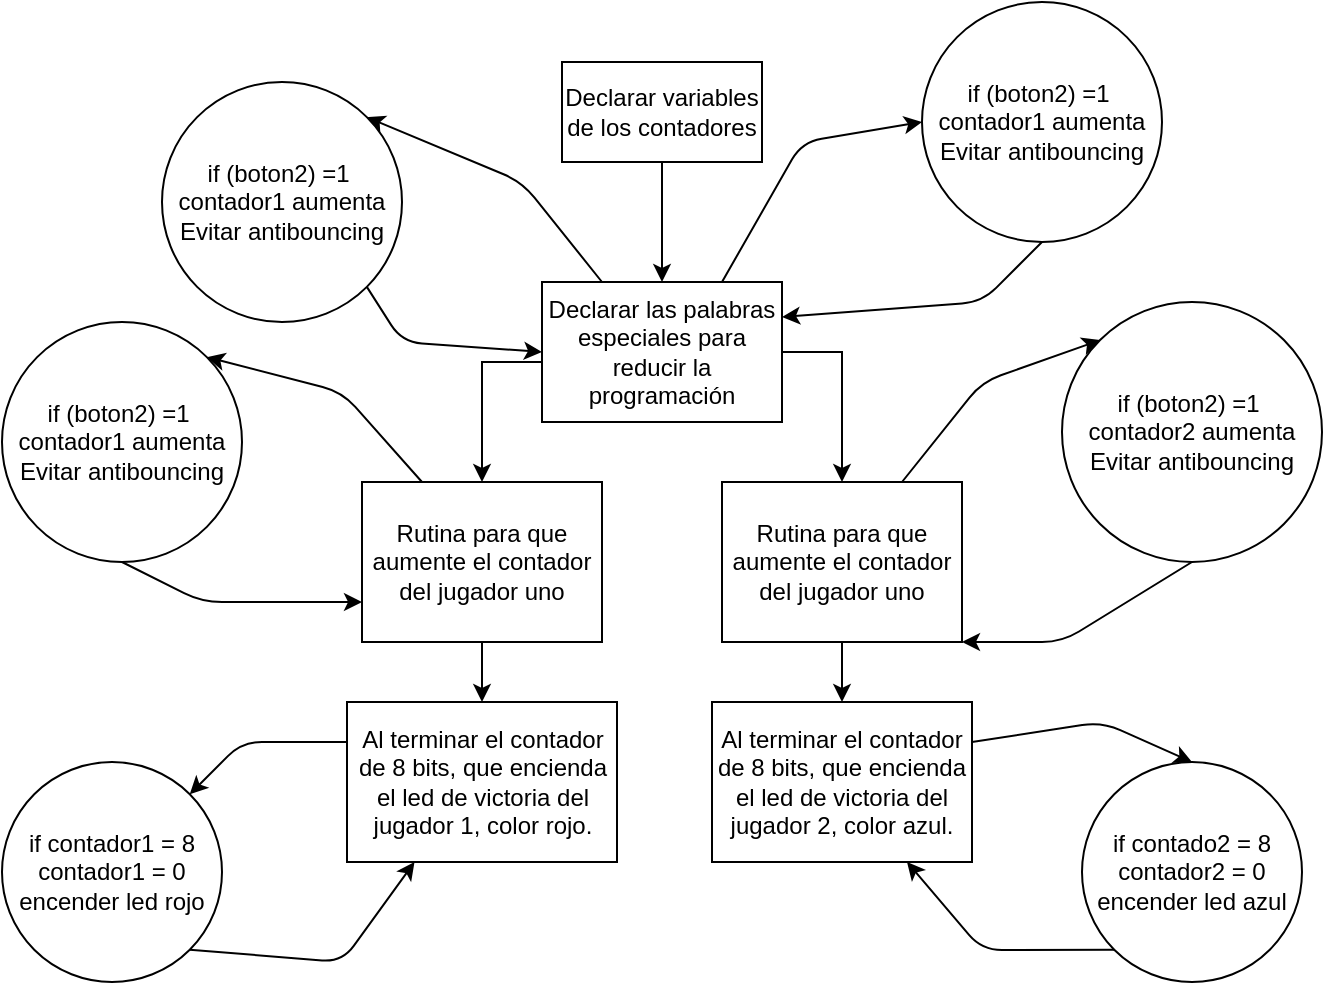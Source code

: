<mxfile version="14.4.9" type="device"><diagram id="HVsR-F4JolmmuYOkAc_8" name="Page-1"><mxGraphModel dx="1038" dy="588" grid="1" gridSize="10" guides="1" tooltips="1" connect="1" arrows="1" fold="1" page="1" pageScale="1" pageWidth="850" pageHeight="1100" math="0" shadow="0"><root><mxCell id="0"/><mxCell id="1" parent="0"/><mxCell id="gV4B1bB1ueOcIet-rzA6-14" value="" style="edgeStyle=orthogonalEdgeStyle;rounded=0;orthogonalLoop=1;jettySize=auto;html=1;" edge="1" parent="1" source="gV4B1bB1ueOcIet-rzA6-1" target="gV4B1bB1ueOcIet-rzA6-2"><mxGeometry relative="1" as="geometry"/></mxCell><mxCell id="gV4B1bB1ueOcIet-rzA6-1" value="Declarar variables de los contadores" style="rounded=0;whiteSpace=wrap;html=1;" vertex="1" parent="1"><mxGeometry x="310" y="210" width="100" height="50" as="geometry"/></mxCell><mxCell id="gV4B1bB1ueOcIet-rzA6-5" style="edgeStyle=orthogonalEdgeStyle;rounded=0;orthogonalLoop=1;jettySize=auto;html=1;entryX=0.5;entryY=0;entryDx=0;entryDy=0;" edge="1" parent="1" source="gV4B1bB1ueOcIet-rzA6-2" target="gV4B1bB1ueOcIet-rzA6-3"><mxGeometry relative="1" as="geometry"><Array as="points"><mxPoint x="270" y="360"/></Array></mxGeometry></mxCell><mxCell id="gV4B1bB1ueOcIet-rzA6-6" style="edgeStyle=orthogonalEdgeStyle;rounded=0;orthogonalLoop=1;jettySize=auto;html=1;" edge="1" parent="1" source="gV4B1bB1ueOcIet-rzA6-2" target="gV4B1bB1ueOcIet-rzA6-4"><mxGeometry relative="1" as="geometry"><Array as="points"><mxPoint x="450" y="355"/></Array></mxGeometry></mxCell><mxCell id="gV4B1bB1ueOcIet-rzA6-2" value="Declarar las palabras especiales para reducir la programación" style="rounded=0;whiteSpace=wrap;html=1;" vertex="1" parent="1"><mxGeometry x="300" y="320" width="120" height="70" as="geometry"/></mxCell><mxCell id="gV4B1bB1ueOcIet-rzA6-12" value="" style="edgeStyle=orthogonalEdgeStyle;rounded=0;orthogonalLoop=1;jettySize=auto;html=1;" edge="1" parent="1" source="gV4B1bB1ueOcIet-rzA6-3" target="gV4B1bB1ueOcIet-rzA6-11"><mxGeometry relative="1" as="geometry"/></mxCell><mxCell id="gV4B1bB1ueOcIet-rzA6-3" value="Rutina para que aumente el contador del jugador uno" style="rounded=0;whiteSpace=wrap;html=1;" vertex="1" parent="1"><mxGeometry x="210" y="420" width="120" height="80" as="geometry"/></mxCell><mxCell id="gV4B1bB1ueOcIet-rzA6-13" value="" style="edgeStyle=orthogonalEdgeStyle;rounded=0;orthogonalLoop=1;jettySize=auto;html=1;" edge="1" parent="1" source="gV4B1bB1ueOcIet-rzA6-4" target="gV4B1bB1ueOcIet-rzA6-7"><mxGeometry relative="1" as="geometry"/></mxCell><mxCell id="gV4B1bB1ueOcIet-rzA6-4" value="Rutina para que aumente el contador del jugador uno" style="rounded=0;whiteSpace=wrap;html=1;" vertex="1" parent="1"><mxGeometry x="390" y="420" width="120" height="80" as="geometry"/></mxCell><mxCell id="gV4B1bB1ueOcIet-rzA6-7" value="&lt;span&gt;Al terminar el contador de 8 bits, que encienda el led de victoria del jugador 2, color azul.&lt;/span&gt;" style="rounded=0;whiteSpace=wrap;html=1;" vertex="1" parent="1"><mxGeometry x="385" y="530" width="130" height="80" as="geometry"/></mxCell><mxCell id="gV4B1bB1ueOcIet-rzA6-11" value="Al terminar el contador de 8 bits, que encienda el led de victoria del jugador 1, color rojo." style="rounded=0;whiteSpace=wrap;html=1;" vertex="1" parent="1"><mxGeometry x="202.5" y="530" width="135" height="80" as="geometry"/></mxCell><mxCell id="gV4B1bB1ueOcIet-rzA6-15" value="if (boton2) =1&amp;nbsp;&lt;br&gt;contador1 aumenta&lt;br&gt;Evitar antibouncing" style="ellipse;whiteSpace=wrap;html=1;aspect=fixed;" vertex="1" parent="1"><mxGeometry x="30" y="340" width="120" height="120" as="geometry"/></mxCell><mxCell id="gV4B1bB1ueOcIet-rzA6-16" value="&lt;span&gt;if (boton2) =1&amp;nbsp;&lt;/span&gt;&lt;br&gt;&lt;span&gt;contador2 aumenta&lt;/span&gt;&lt;br&gt;&lt;span&gt;Evitar antibouncing&lt;/span&gt;" style="ellipse;whiteSpace=wrap;html=1;aspect=fixed;" vertex="1" parent="1"><mxGeometry x="560" y="330" width="130" height="130" as="geometry"/></mxCell><mxCell id="gV4B1bB1ueOcIet-rzA6-17" value="" style="endArrow=classic;html=1;exitX=0.75;exitY=0;exitDx=0;exitDy=0;entryX=0;entryY=0;entryDx=0;entryDy=0;" edge="1" parent="1" source="gV4B1bB1ueOcIet-rzA6-4" target="gV4B1bB1ueOcIet-rzA6-16"><mxGeometry width="50" height="50" relative="1" as="geometry"><mxPoint x="400" y="540" as="sourcePoint"/><mxPoint x="450" y="490" as="targetPoint"/><Array as="points"><mxPoint x="520" y="370"/></Array></mxGeometry></mxCell><mxCell id="gV4B1bB1ueOcIet-rzA6-18" value="" style="endArrow=classic;html=1;exitX=0.5;exitY=1;exitDx=0;exitDy=0;entryX=1;entryY=1;entryDx=0;entryDy=0;" edge="1" parent="1" source="gV4B1bB1ueOcIet-rzA6-16" target="gV4B1bB1ueOcIet-rzA6-4"><mxGeometry width="50" height="50" relative="1" as="geometry"><mxPoint x="490" y="430" as="sourcePoint"/><mxPoint x="584.645" y="384.645" as="targetPoint"/><Array as="points"><mxPoint x="560" y="500"/></Array></mxGeometry></mxCell><mxCell id="gV4B1bB1ueOcIet-rzA6-20" value="" style="endArrow=classic;html=1;exitX=0.25;exitY=0;exitDx=0;exitDy=0;entryX=1;entryY=0;entryDx=0;entryDy=0;" edge="1" parent="1" source="gV4B1bB1ueOcIet-rzA6-3" target="gV4B1bB1ueOcIet-rzA6-15"><mxGeometry width="50" height="50" relative="1" as="geometry"><mxPoint x="490" y="430" as="sourcePoint"/><mxPoint x="584.645" y="384.645" as="targetPoint"/><Array as="points"><mxPoint x="200" y="375"/></Array></mxGeometry></mxCell><mxCell id="gV4B1bB1ueOcIet-rzA6-23" value="&lt;span&gt;if contador1 = 8&lt;/span&gt;&lt;br&gt;&lt;span&gt;contador1 = 0&lt;br&gt;encender led rojo&lt;br&gt;&lt;/span&gt;" style="ellipse;whiteSpace=wrap;html=1;aspect=fixed;" vertex="1" parent="1"><mxGeometry x="30" y="560" width="110" height="110" as="geometry"/></mxCell><mxCell id="gV4B1bB1ueOcIet-rzA6-24" value="&lt;span&gt;if contado2 = 8&lt;/span&gt;&lt;br&gt;&lt;span&gt;contador2 = 0&lt;br&gt;encender led azul&lt;br&gt;&lt;/span&gt;" style="ellipse;whiteSpace=wrap;html=1;aspect=fixed;" vertex="1" parent="1"><mxGeometry x="570" y="560" width="110" height="110" as="geometry"/></mxCell><mxCell id="gV4B1bB1ueOcIet-rzA6-25" value="" style="endArrow=classic;html=1;exitX=1;exitY=0.25;exitDx=0;exitDy=0;entryX=0.5;entryY=0;entryDx=0;entryDy=0;" edge="1" parent="1" source="gV4B1bB1ueOcIet-rzA6-7" target="gV4B1bB1ueOcIet-rzA6-24"><mxGeometry width="50" height="50" relative="1" as="geometry"><mxPoint x="400" y="490" as="sourcePoint"/><mxPoint x="450" y="440" as="targetPoint"/><Array as="points"><mxPoint x="580" y="540"/></Array></mxGeometry></mxCell><mxCell id="gV4B1bB1ueOcIet-rzA6-27" value="" style="endArrow=classic;html=1;entryX=1;entryY=0;entryDx=0;entryDy=0;exitX=0;exitY=0.25;exitDx=0;exitDy=0;" edge="1" parent="1" source="gV4B1bB1ueOcIet-rzA6-11" target="gV4B1bB1ueOcIet-rzA6-23"><mxGeometry width="50" height="50" relative="1" as="geometry"><mxPoint x="400" y="490" as="sourcePoint"/><mxPoint x="320" y="510" as="targetPoint"/><Array as="points"><mxPoint x="150" y="550"/></Array></mxGeometry></mxCell><mxCell id="gV4B1bB1ueOcIet-rzA6-29" value="if (boton2) =1&amp;nbsp;&lt;br&gt;contador1 aumenta&lt;br&gt;Evitar antibouncing" style="ellipse;whiteSpace=wrap;html=1;aspect=fixed;" vertex="1" parent="1"><mxGeometry x="110" y="220" width="120" height="120" as="geometry"/></mxCell><mxCell id="gV4B1bB1ueOcIet-rzA6-31" value="" style="endArrow=classic;html=1;exitX=0.25;exitY=0;exitDx=0;exitDy=0;entryX=1;entryY=0;entryDx=0;entryDy=0;" edge="1" parent="1" target="gV4B1bB1ueOcIet-rzA6-29" source="gV4B1bB1ueOcIet-rzA6-2"><mxGeometry width="50" height="50" relative="1" as="geometry"><mxPoint x="340" y="290" as="sourcePoint"/><mxPoint x="674.645" y="254.645" as="targetPoint"/><Array as="points"><mxPoint x="290" y="270"/></Array></mxGeometry></mxCell><mxCell id="gV4B1bB1ueOcIet-rzA6-32" value="" style="endArrow=classic;html=1;exitX=0;exitY=1;exitDx=0;exitDy=0;entryX=0.75;entryY=1;entryDx=0;entryDy=0;" edge="1" parent="1" source="gV4B1bB1ueOcIet-rzA6-24" target="gV4B1bB1ueOcIet-rzA6-7"><mxGeometry width="50" height="50" relative="1" as="geometry"><mxPoint x="400" y="490" as="sourcePoint"/><mxPoint x="450" y="440" as="targetPoint"/><Array as="points"><mxPoint x="520" y="654"/></Array></mxGeometry></mxCell><mxCell id="gV4B1bB1ueOcIet-rzA6-33" value="" style="endArrow=classic;html=1;entryX=0.25;entryY=1;entryDx=0;entryDy=0;exitX=1;exitY=1;exitDx=0;exitDy=0;" edge="1" parent="1" source="gV4B1bB1ueOcIet-rzA6-23" target="gV4B1bB1ueOcIet-rzA6-11"><mxGeometry width="50" height="50" relative="1" as="geometry"><mxPoint x="400" y="490" as="sourcePoint"/><mxPoint x="450" y="440" as="targetPoint"/><Array as="points"><mxPoint x="200" y="660"/></Array></mxGeometry></mxCell><mxCell id="gV4B1bB1ueOcIet-rzA6-34" value="" style="endArrow=classic;html=1;entryX=0;entryY=0.75;entryDx=0;entryDy=0;exitX=0.5;exitY=1;exitDx=0;exitDy=0;" edge="1" parent="1" source="gV4B1bB1ueOcIet-rzA6-15" target="gV4B1bB1ueOcIet-rzA6-3"><mxGeometry width="50" height="50" relative="1" as="geometry"><mxPoint x="400" y="490" as="sourcePoint"/><mxPoint x="450" y="440" as="targetPoint"/><Array as="points"><mxPoint x="130" y="480"/></Array></mxGeometry></mxCell><mxCell id="gV4B1bB1ueOcIet-rzA6-35" value="" style="endArrow=classic;html=1;entryX=0;entryY=0.5;entryDx=0;entryDy=0;exitX=1;exitY=1;exitDx=0;exitDy=0;" edge="1" parent="1" source="gV4B1bB1ueOcIet-rzA6-29" target="gV4B1bB1ueOcIet-rzA6-2"><mxGeometry width="50" height="50" relative="1" as="geometry"><mxPoint x="400" y="490" as="sourcePoint"/><mxPoint x="450" y="440" as="targetPoint"/><Array as="points"><mxPoint x="230" y="350"/></Array></mxGeometry></mxCell><mxCell id="gV4B1bB1ueOcIet-rzA6-36" value="if (boton2) =1&amp;nbsp;&lt;br&gt;contador1 aumenta&lt;br&gt;Evitar antibouncing" style="ellipse;whiteSpace=wrap;html=1;aspect=fixed;" vertex="1" parent="1"><mxGeometry x="490" y="180" width="120" height="120" as="geometry"/></mxCell><mxCell id="gV4B1bB1ueOcIet-rzA6-37" value="" style="endArrow=classic;html=1;entryX=0;entryY=0.5;entryDx=0;entryDy=0;exitX=0.75;exitY=0;exitDx=0;exitDy=0;" edge="1" parent="1" source="gV4B1bB1ueOcIet-rzA6-2" target="gV4B1bB1ueOcIet-rzA6-36"><mxGeometry width="50" height="50" relative="1" as="geometry"><mxPoint x="400" y="490" as="sourcePoint"/><mxPoint x="450" y="440" as="targetPoint"/><Array as="points"><mxPoint x="430" y="250"/></Array></mxGeometry></mxCell><mxCell id="gV4B1bB1ueOcIet-rzA6-38" value="" style="endArrow=classic;html=1;entryX=1;entryY=0.25;entryDx=0;entryDy=0;exitX=0.5;exitY=1;exitDx=0;exitDy=0;" edge="1" parent="1" source="gV4B1bB1ueOcIet-rzA6-36" target="gV4B1bB1ueOcIet-rzA6-2"><mxGeometry width="50" height="50" relative="1" as="geometry"><mxPoint x="400" y="490" as="sourcePoint"/><mxPoint x="450" y="440" as="targetPoint"/><Array as="points"><mxPoint x="520" y="330"/></Array></mxGeometry></mxCell></root></mxGraphModel></diagram></mxfile>